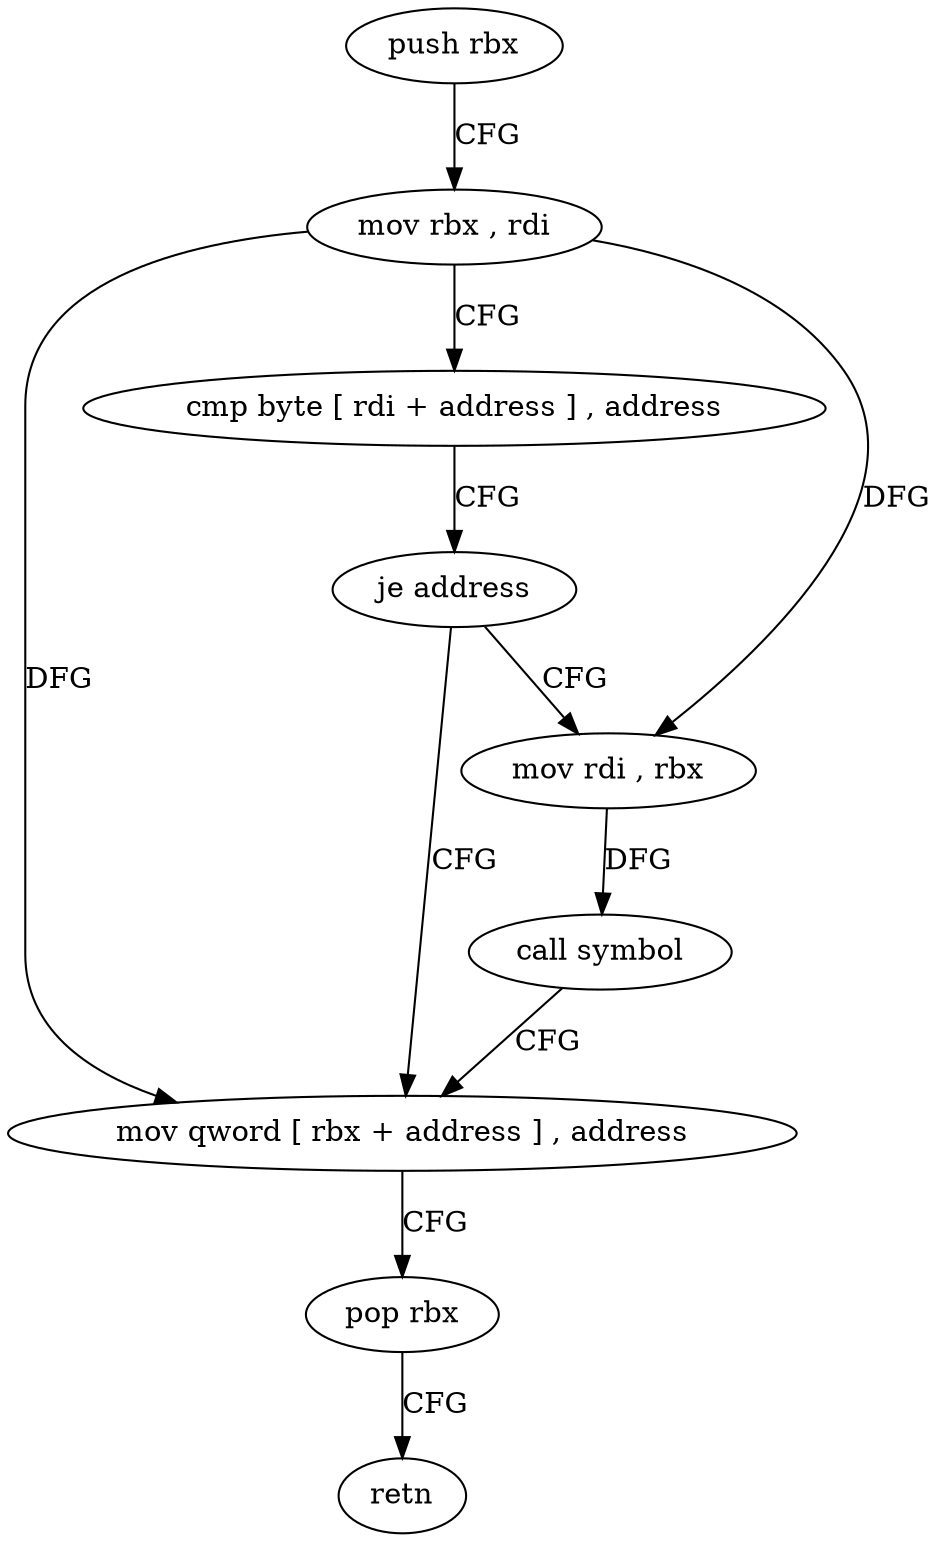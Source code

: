 digraph "func" {
"4222128" [label = "push rbx" ]
"4222129" [label = "mov rbx , rdi" ]
"4222132" [label = "cmp byte [ rdi + address ] , address" ]
"4222139" [label = "je address" ]
"4222149" [label = "mov qword [ rbx + address ] , address" ]
"4222141" [label = "mov rdi , rbx" ]
"4222157" [label = "pop rbx" ]
"4222158" [label = "retn" ]
"4222144" [label = "call symbol" ]
"4222128" -> "4222129" [ label = "CFG" ]
"4222129" -> "4222132" [ label = "CFG" ]
"4222129" -> "4222149" [ label = "DFG" ]
"4222129" -> "4222141" [ label = "DFG" ]
"4222132" -> "4222139" [ label = "CFG" ]
"4222139" -> "4222149" [ label = "CFG" ]
"4222139" -> "4222141" [ label = "CFG" ]
"4222149" -> "4222157" [ label = "CFG" ]
"4222141" -> "4222144" [ label = "DFG" ]
"4222157" -> "4222158" [ label = "CFG" ]
"4222144" -> "4222149" [ label = "CFG" ]
}
